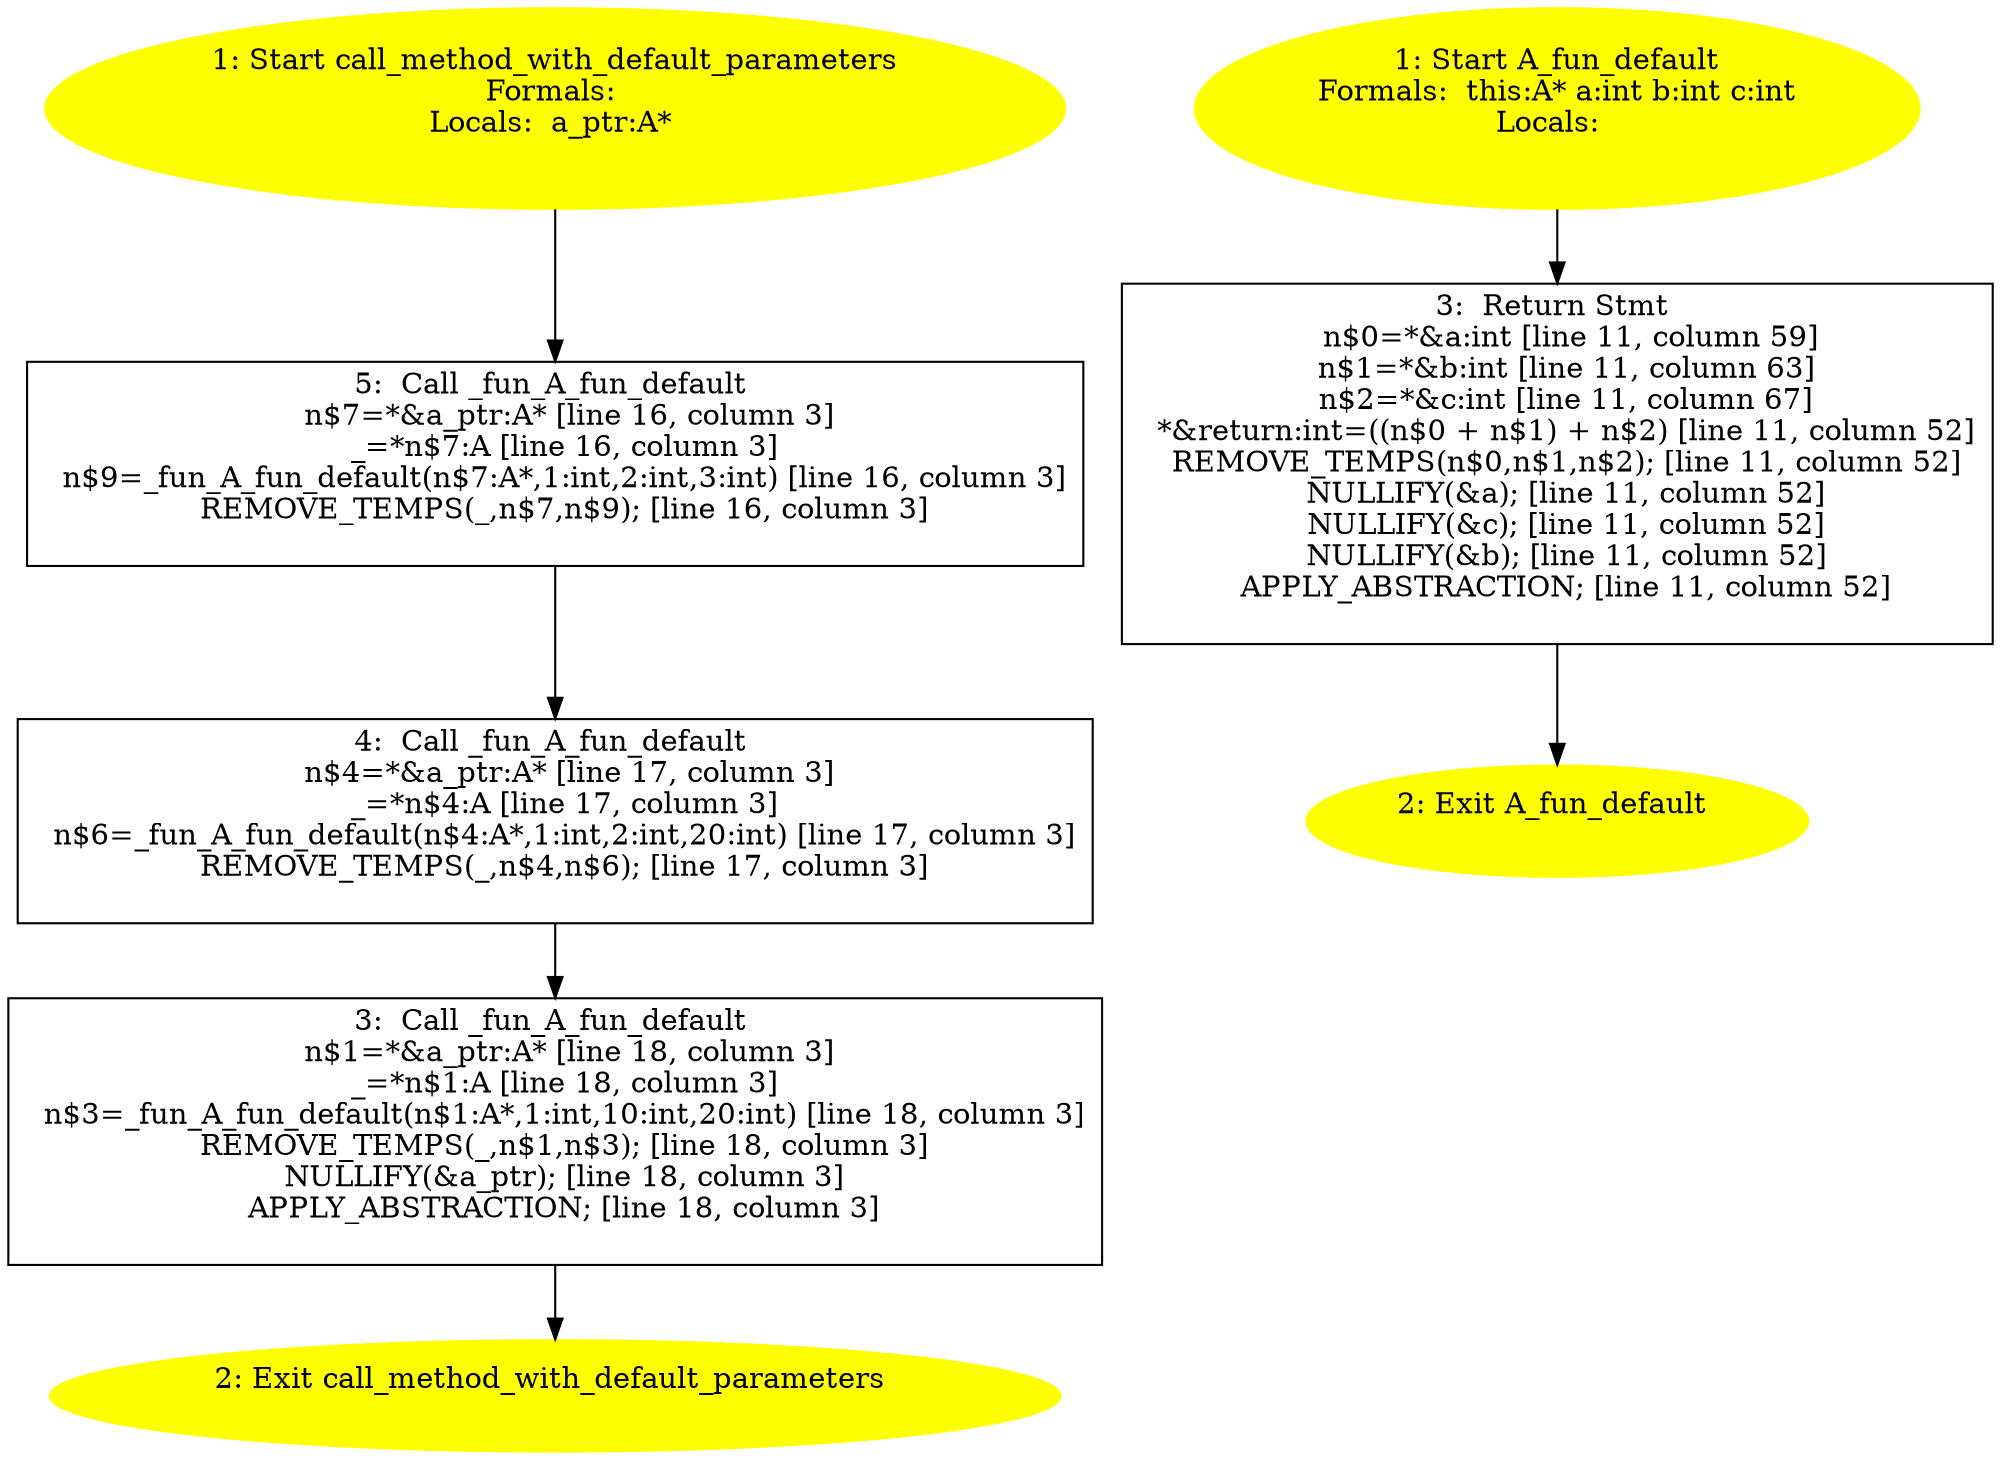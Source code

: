 /* @generated */
digraph cfg {
"call_method_with_default_parameters#7436997991634263214.eaaed1a0020d12e677ebd0f9049f2e4a_1" [label="1: Start call_method_with_default_parameters\nFormals: \nLocals:  a_ptr:A* \n  " color=yellow style=filled]
	

	 "call_method_with_default_parameters#7436997991634263214.eaaed1a0020d12e677ebd0f9049f2e4a_1" -> "call_method_with_default_parameters#7436997991634263214.eaaed1a0020d12e677ebd0f9049f2e4a_5" ;
"call_method_with_default_parameters#7436997991634263214.eaaed1a0020d12e677ebd0f9049f2e4a_2" [label="2: Exit call_method_with_default_parameters \n  " color=yellow style=filled]
	

"call_method_with_default_parameters#7436997991634263214.eaaed1a0020d12e677ebd0f9049f2e4a_3" [label="3:  Call _fun_A_fun_default \n   n$1=*&a_ptr:A* [line 18, column 3]\n  _=*n$1:A [line 18, column 3]\n  n$3=_fun_A_fun_default(n$1:A*,1:int,10:int,20:int) [line 18, column 3]\n  REMOVE_TEMPS(_,n$1,n$3); [line 18, column 3]\n  NULLIFY(&a_ptr); [line 18, column 3]\n  APPLY_ABSTRACTION; [line 18, column 3]\n " shape="box"]
	

	 "call_method_with_default_parameters#7436997991634263214.eaaed1a0020d12e677ebd0f9049f2e4a_3" -> "call_method_with_default_parameters#7436997991634263214.eaaed1a0020d12e677ebd0f9049f2e4a_2" ;
"call_method_with_default_parameters#7436997991634263214.eaaed1a0020d12e677ebd0f9049f2e4a_4" [label="4:  Call _fun_A_fun_default \n   n$4=*&a_ptr:A* [line 17, column 3]\n  _=*n$4:A [line 17, column 3]\n  n$6=_fun_A_fun_default(n$4:A*,1:int,2:int,20:int) [line 17, column 3]\n  REMOVE_TEMPS(_,n$4,n$6); [line 17, column 3]\n " shape="box"]
	

	 "call_method_with_default_parameters#7436997991634263214.eaaed1a0020d12e677ebd0f9049f2e4a_4" -> "call_method_with_default_parameters#7436997991634263214.eaaed1a0020d12e677ebd0f9049f2e4a_3" ;
"call_method_with_default_parameters#7436997991634263214.eaaed1a0020d12e677ebd0f9049f2e4a_5" [label="5:  Call _fun_A_fun_default \n   n$7=*&a_ptr:A* [line 16, column 3]\n  _=*n$7:A [line 16, column 3]\n  n$9=_fun_A_fun_default(n$7:A*,1:int,2:int,3:int) [line 16, column 3]\n  REMOVE_TEMPS(_,n$7,n$9); [line 16, column 3]\n " shape="box"]
	

	 "call_method_with_default_parameters#7436997991634263214.eaaed1a0020d12e677ebd0f9049f2e4a_5" -> "call_method_with_default_parameters#7436997991634263214.eaaed1a0020d12e677ebd0f9049f2e4a_4" ;
"fun_default#A#(5743605731228394805).32785ab130b2379c4e3e1b8b23953e73_1" [label="1: Start A_fun_default\nFormals:  this:A* a:int b:int c:int\nLocals:  \n  " color=yellow style=filled]
	

	 "fun_default#A#(5743605731228394805).32785ab130b2379c4e3e1b8b23953e73_1" -> "fun_default#A#(5743605731228394805).32785ab130b2379c4e3e1b8b23953e73_3" ;
"fun_default#A#(5743605731228394805).32785ab130b2379c4e3e1b8b23953e73_2" [label="2: Exit A_fun_default \n  " color=yellow style=filled]
	

"fun_default#A#(5743605731228394805).32785ab130b2379c4e3e1b8b23953e73_3" [label="3:  Return Stmt \n   n$0=*&a:int [line 11, column 59]\n  n$1=*&b:int [line 11, column 63]\n  n$2=*&c:int [line 11, column 67]\n  *&return:int=((n$0 + n$1) + n$2) [line 11, column 52]\n  REMOVE_TEMPS(n$0,n$1,n$2); [line 11, column 52]\n  NULLIFY(&a); [line 11, column 52]\n  NULLIFY(&c); [line 11, column 52]\n  NULLIFY(&b); [line 11, column 52]\n  APPLY_ABSTRACTION; [line 11, column 52]\n " shape="box"]
	

	 "fun_default#A#(5743605731228394805).32785ab130b2379c4e3e1b8b23953e73_3" -> "fun_default#A#(5743605731228394805).32785ab130b2379c4e3e1b8b23953e73_2" ;
}

